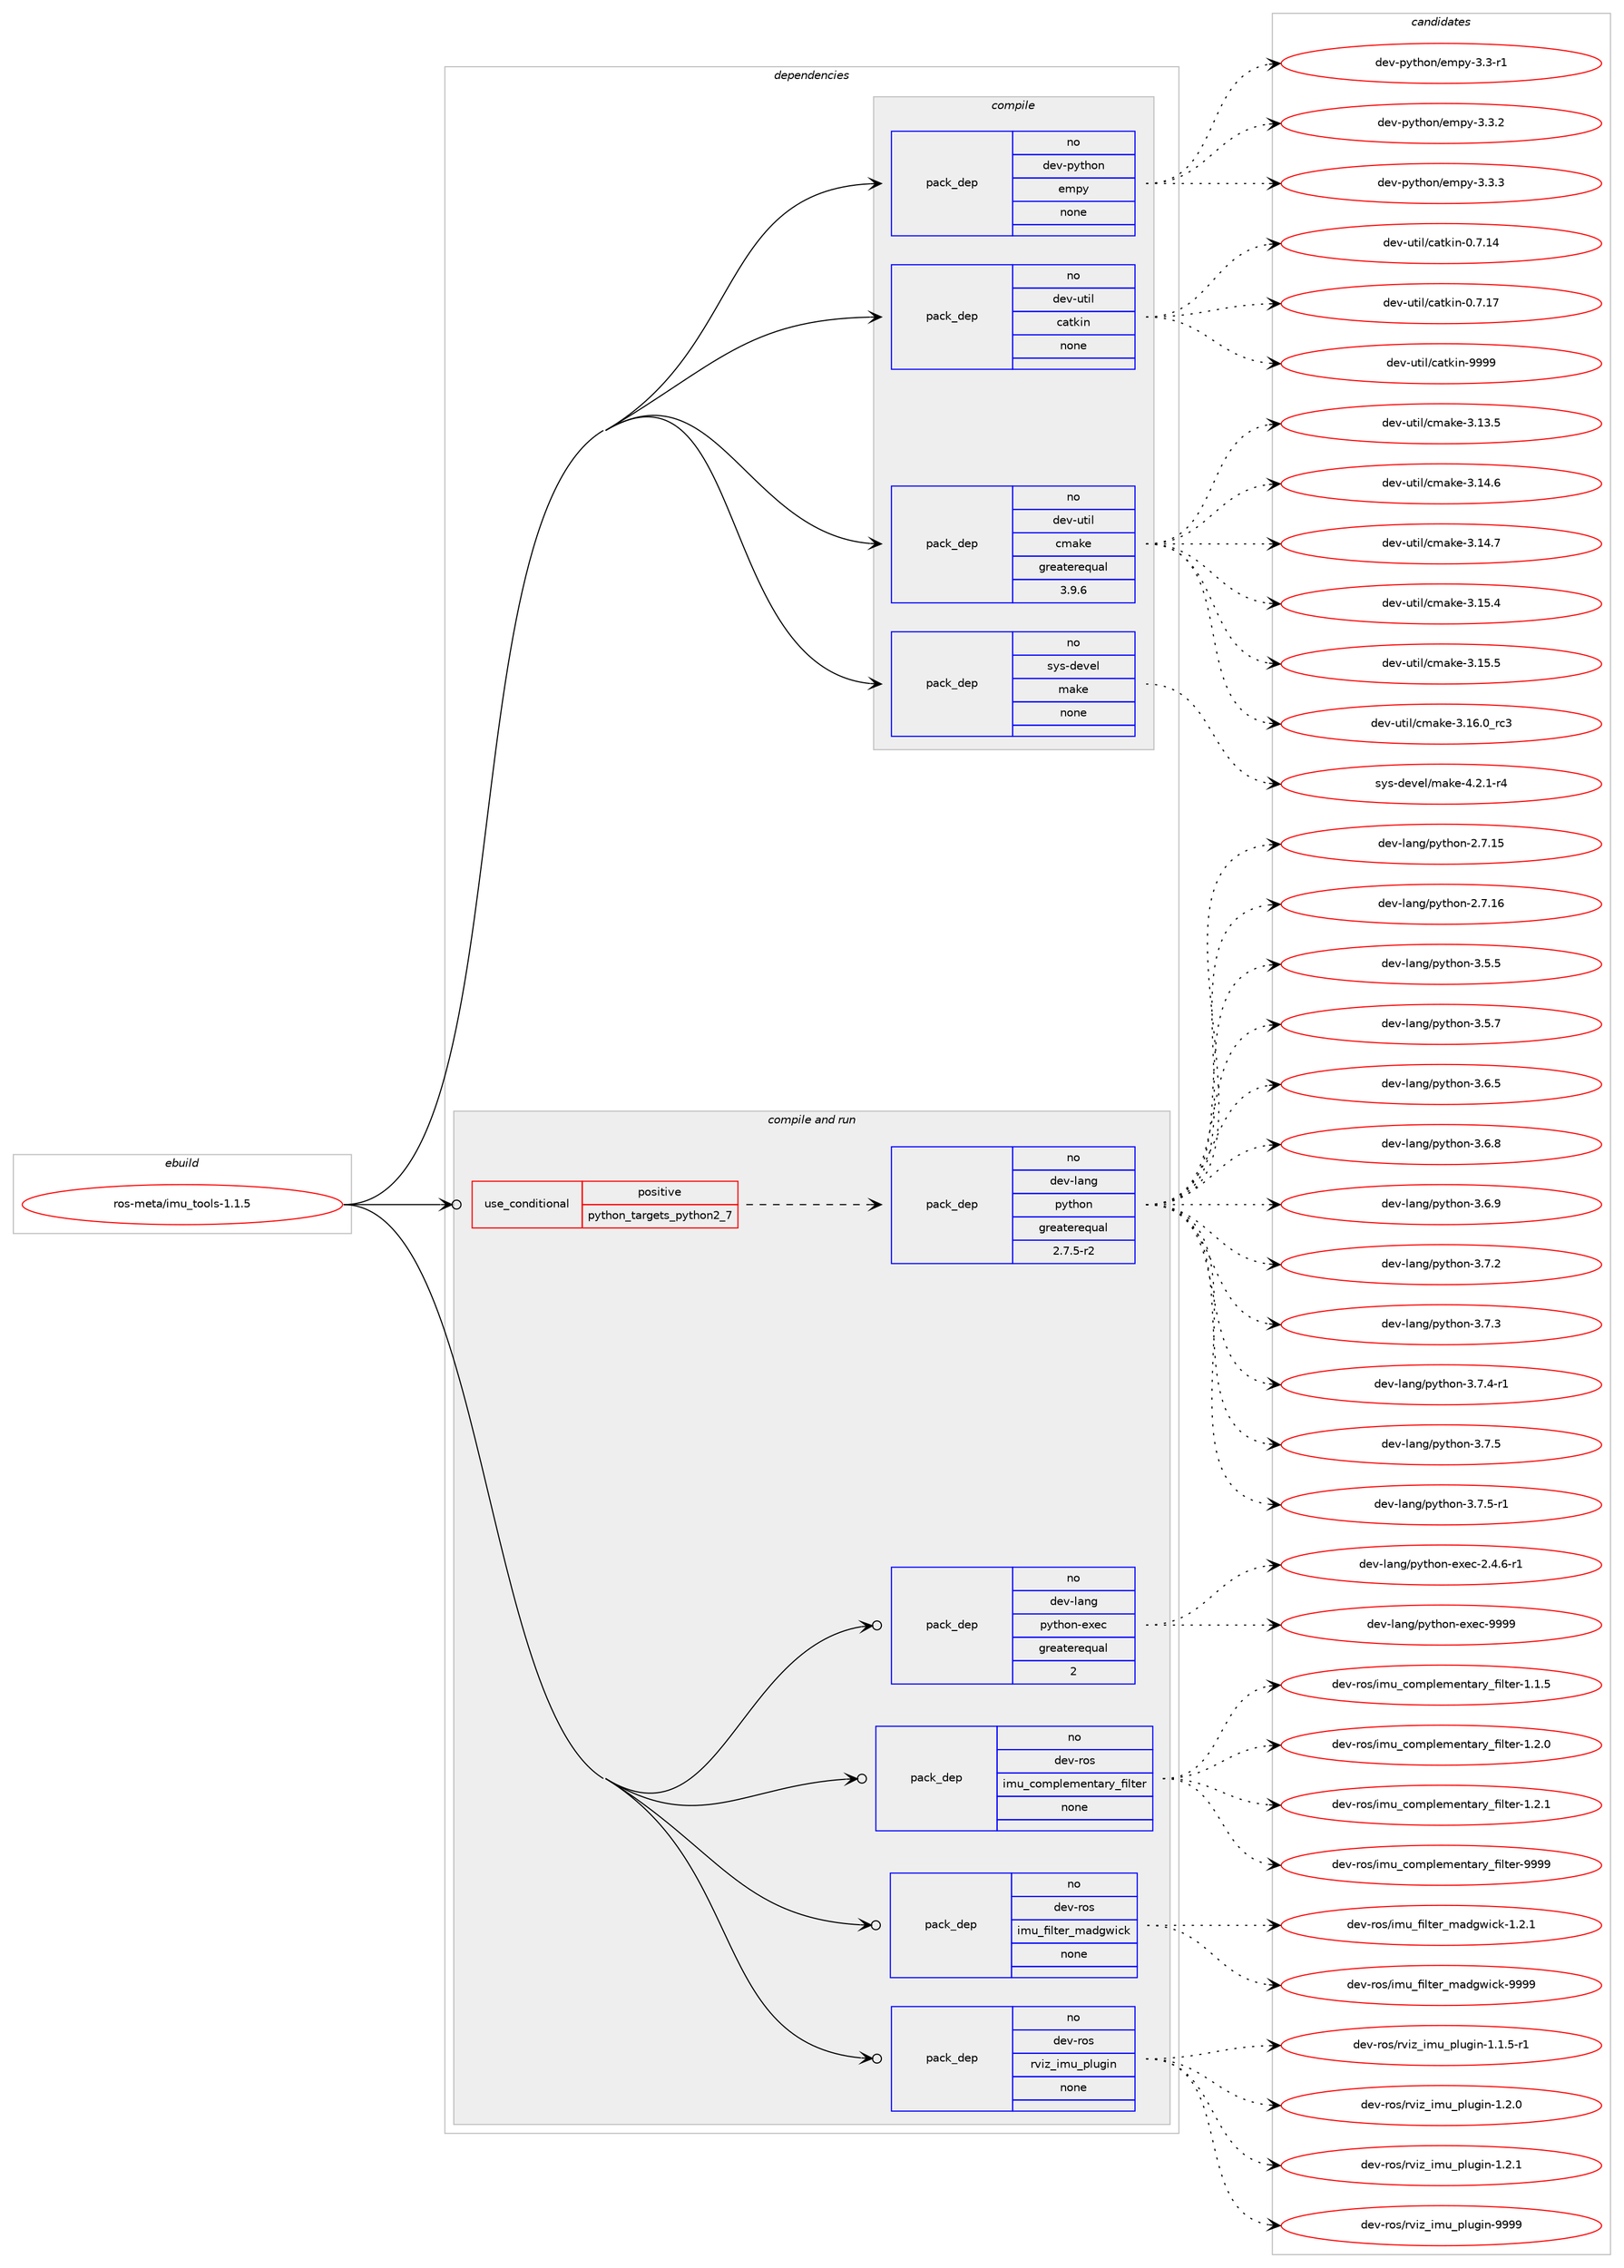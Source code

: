 digraph prolog {

# *************
# Graph options
# *************

newrank=true;
concentrate=true;
compound=true;
graph [rankdir=LR,fontname=Helvetica,fontsize=10,ranksep=1.5];#, ranksep=2.5, nodesep=0.2];
edge  [arrowhead=vee];
node  [fontname=Helvetica,fontsize=10];

# **********
# The ebuild
# **********

subgraph cluster_leftcol {
color=gray;
rank=same;
label=<<i>ebuild</i>>;
id [label="ros-meta/imu_tools-1.1.5", color=red, width=4, href="../ros-meta/imu_tools-1.1.5.svg"];
}

# ****************
# The dependencies
# ****************

subgraph cluster_midcol {
color=gray;
label=<<i>dependencies</i>>;
subgraph cluster_compile {
fillcolor="#eeeeee";
style=filled;
label=<<i>compile</i>>;
subgraph pack625763 {
dependency847089 [label=<<TABLE BORDER="0" CELLBORDER="1" CELLSPACING="0" CELLPADDING="4" WIDTH="220"><TR><TD ROWSPAN="6" CELLPADDING="30">pack_dep</TD></TR><TR><TD WIDTH="110">no</TD></TR><TR><TD>dev-python</TD></TR><TR><TD>empy</TD></TR><TR><TD>none</TD></TR><TR><TD></TD></TR></TABLE>>, shape=none, color=blue];
}
id:e -> dependency847089:w [weight=20,style="solid",arrowhead="vee"];
subgraph pack625764 {
dependency847090 [label=<<TABLE BORDER="0" CELLBORDER="1" CELLSPACING="0" CELLPADDING="4" WIDTH="220"><TR><TD ROWSPAN="6" CELLPADDING="30">pack_dep</TD></TR><TR><TD WIDTH="110">no</TD></TR><TR><TD>dev-util</TD></TR><TR><TD>catkin</TD></TR><TR><TD>none</TD></TR><TR><TD></TD></TR></TABLE>>, shape=none, color=blue];
}
id:e -> dependency847090:w [weight=20,style="solid",arrowhead="vee"];
subgraph pack625765 {
dependency847091 [label=<<TABLE BORDER="0" CELLBORDER="1" CELLSPACING="0" CELLPADDING="4" WIDTH="220"><TR><TD ROWSPAN="6" CELLPADDING="30">pack_dep</TD></TR><TR><TD WIDTH="110">no</TD></TR><TR><TD>dev-util</TD></TR><TR><TD>cmake</TD></TR><TR><TD>greaterequal</TD></TR><TR><TD>3.9.6</TD></TR></TABLE>>, shape=none, color=blue];
}
id:e -> dependency847091:w [weight=20,style="solid",arrowhead="vee"];
subgraph pack625766 {
dependency847092 [label=<<TABLE BORDER="0" CELLBORDER="1" CELLSPACING="0" CELLPADDING="4" WIDTH="220"><TR><TD ROWSPAN="6" CELLPADDING="30">pack_dep</TD></TR><TR><TD WIDTH="110">no</TD></TR><TR><TD>sys-devel</TD></TR><TR><TD>make</TD></TR><TR><TD>none</TD></TR><TR><TD></TD></TR></TABLE>>, shape=none, color=blue];
}
id:e -> dependency847092:w [weight=20,style="solid",arrowhead="vee"];
}
subgraph cluster_compileandrun {
fillcolor="#eeeeee";
style=filled;
label=<<i>compile and run</i>>;
subgraph cond206392 {
dependency847093 [label=<<TABLE BORDER="0" CELLBORDER="1" CELLSPACING="0" CELLPADDING="4"><TR><TD ROWSPAN="3" CELLPADDING="10">use_conditional</TD></TR><TR><TD>positive</TD></TR><TR><TD>python_targets_python2_7</TD></TR></TABLE>>, shape=none, color=red];
subgraph pack625767 {
dependency847094 [label=<<TABLE BORDER="0" CELLBORDER="1" CELLSPACING="0" CELLPADDING="4" WIDTH="220"><TR><TD ROWSPAN="6" CELLPADDING="30">pack_dep</TD></TR><TR><TD WIDTH="110">no</TD></TR><TR><TD>dev-lang</TD></TR><TR><TD>python</TD></TR><TR><TD>greaterequal</TD></TR><TR><TD>2.7.5-r2</TD></TR></TABLE>>, shape=none, color=blue];
}
dependency847093:e -> dependency847094:w [weight=20,style="dashed",arrowhead="vee"];
}
id:e -> dependency847093:w [weight=20,style="solid",arrowhead="odotvee"];
subgraph pack625768 {
dependency847095 [label=<<TABLE BORDER="0" CELLBORDER="1" CELLSPACING="0" CELLPADDING="4" WIDTH="220"><TR><TD ROWSPAN="6" CELLPADDING="30">pack_dep</TD></TR><TR><TD WIDTH="110">no</TD></TR><TR><TD>dev-lang</TD></TR><TR><TD>python-exec</TD></TR><TR><TD>greaterequal</TD></TR><TR><TD>2</TD></TR></TABLE>>, shape=none, color=blue];
}
id:e -> dependency847095:w [weight=20,style="solid",arrowhead="odotvee"];
subgraph pack625769 {
dependency847096 [label=<<TABLE BORDER="0" CELLBORDER="1" CELLSPACING="0" CELLPADDING="4" WIDTH="220"><TR><TD ROWSPAN="6" CELLPADDING="30">pack_dep</TD></TR><TR><TD WIDTH="110">no</TD></TR><TR><TD>dev-ros</TD></TR><TR><TD>imu_complementary_filter</TD></TR><TR><TD>none</TD></TR><TR><TD></TD></TR></TABLE>>, shape=none, color=blue];
}
id:e -> dependency847096:w [weight=20,style="solid",arrowhead="odotvee"];
subgraph pack625770 {
dependency847097 [label=<<TABLE BORDER="0" CELLBORDER="1" CELLSPACING="0" CELLPADDING="4" WIDTH="220"><TR><TD ROWSPAN="6" CELLPADDING="30">pack_dep</TD></TR><TR><TD WIDTH="110">no</TD></TR><TR><TD>dev-ros</TD></TR><TR><TD>imu_filter_madgwick</TD></TR><TR><TD>none</TD></TR><TR><TD></TD></TR></TABLE>>, shape=none, color=blue];
}
id:e -> dependency847097:w [weight=20,style="solid",arrowhead="odotvee"];
subgraph pack625771 {
dependency847098 [label=<<TABLE BORDER="0" CELLBORDER="1" CELLSPACING="0" CELLPADDING="4" WIDTH="220"><TR><TD ROWSPAN="6" CELLPADDING="30">pack_dep</TD></TR><TR><TD WIDTH="110">no</TD></TR><TR><TD>dev-ros</TD></TR><TR><TD>rviz_imu_plugin</TD></TR><TR><TD>none</TD></TR><TR><TD></TD></TR></TABLE>>, shape=none, color=blue];
}
id:e -> dependency847098:w [weight=20,style="solid",arrowhead="odotvee"];
}
subgraph cluster_run {
fillcolor="#eeeeee";
style=filled;
label=<<i>run</i>>;
}
}

# **************
# The candidates
# **************

subgraph cluster_choices {
rank=same;
color=gray;
label=<<i>candidates</i>>;

subgraph choice625763 {
color=black;
nodesep=1;
choice1001011184511212111610411111047101109112121455146514511449 [label="dev-python/empy-3.3-r1", color=red, width=4,href="../dev-python/empy-3.3-r1.svg"];
choice1001011184511212111610411111047101109112121455146514650 [label="dev-python/empy-3.3.2", color=red, width=4,href="../dev-python/empy-3.3.2.svg"];
choice1001011184511212111610411111047101109112121455146514651 [label="dev-python/empy-3.3.3", color=red, width=4,href="../dev-python/empy-3.3.3.svg"];
dependency847089:e -> choice1001011184511212111610411111047101109112121455146514511449:w [style=dotted,weight="100"];
dependency847089:e -> choice1001011184511212111610411111047101109112121455146514650:w [style=dotted,weight="100"];
dependency847089:e -> choice1001011184511212111610411111047101109112121455146514651:w [style=dotted,weight="100"];
}
subgraph choice625764 {
color=black;
nodesep=1;
choice1001011184511711610510847999711610710511045484655464952 [label="dev-util/catkin-0.7.14", color=red, width=4,href="../dev-util/catkin-0.7.14.svg"];
choice1001011184511711610510847999711610710511045484655464955 [label="dev-util/catkin-0.7.17", color=red, width=4,href="../dev-util/catkin-0.7.17.svg"];
choice100101118451171161051084799971161071051104557575757 [label="dev-util/catkin-9999", color=red, width=4,href="../dev-util/catkin-9999.svg"];
dependency847090:e -> choice1001011184511711610510847999711610710511045484655464952:w [style=dotted,weight="100"];
dependency847090:e -> choice1001011184511711610510847999711610710511045484655464955:w [style=dotted,weight="100"];
dependency847090:e -> choice100101118451171161051084799971161071051104557575757:w [style=dotted,weight="100"];
}
subgraph choice625765 {
color=black;
nodesep=1;
choice1001011184511711610510847991099710710145514649514653 [label="dev-util/cmake-3.13.5", color=red, width=4,href="../dev-util/cmake-3.13.5.svg"];
choice1001011184511711610510847991099710710145514649524654 [label="dev-util/cmake-3.14.6", color=red, width=4,href="../dev-util/cmake-3.14.6.svg"];
choice1001011184511711610510847991099710710145514649524655 [label="dev-util/cmake-3.14.7", color=red, width=4,href="../dev-util/cmake-3.14.7.svg"];
choice1001011184511711610510847991099710710145514649534652 [label="dev-util/cmake-3.15.4", color=red, width=4,href="../dev-util/cmake-3.15.4.svg"];
choice1001011184511711610510847991099710710145514649534653 [label="dev-util/cmake-3.15.5", color=red, width=4,href="../dev-util/cmake-3.15.5.svg"];
choice1001011184511711610510847991099710710145514649544648951149951 [label="dev-util/cmake-3.16.0_rc3", color=red, width=4,href="../dev-util/cmake-3.16.0_rc3.svg"];
dependency847091:e -> choice1001011184511711610510847991099710710145514649514653:w [style=dotted,weight="100"];
dependency847091:e -> choice1001011184511711610510847991099710710145514649524654:w [style=dotted,weight="100"];
dependency847091:e -> choice1001011184511711610510847991099710710145514649524655:w [style=dotted,weight="100"];
dependency847091:e -> choice1001011184511711610510847991099710710145514649534652:w [style=dotted,weight="100"];
dependency847091:e -> choice1001011184511711610510847991099710710145514649534653:w [style=dotted,weight="100"];
dependency847091:e -> choice1001011184511711610510847991099710710145514649544648951149951:w [style=dotted,weight="100"];
}
subgraph choice625766 {
color=black;
nodesep=1;
choice1151211154510010111810110847109971071014552465046494511452 [label="sys-devel/make-4.2.1-r4", color=red, width=4,href="../sys-devel/make-4.2.1-r4.svg"];
dependency847092:e -> choice1151211154510010111810110847109971071014552465046494511452:w [style=dotted,weight="100"];
}
subgraph choice625767 {
color=black;
nodesep=1;
choice10010111845108971101034711212111610411111045504655464953 [label="dev-lang/python-2.7.15", color=red, width=4,href="../dev-lang/python-2.7.15.svg"];
choice10010111845108971101034711212111610411111045504655464954 [label="dev-lang/python-2.7.16", color=red, width=4,href="../dev-lang/python-2.7.16.svg"];
choice100101118451089711010347112121116104111110455146534653 [label="dev-lang/python-3.5.5", color=red, width=4,href="../dev-lang/python-3.5.5.svg"];
choice100101118451089711010347112121116104111110455146534655 [label="dev-lang/python-3.5.7", color=red, width=4,href="../dev-lang/python-3.5.7.svg"];
choice100101118451089711010347112121116104111110455146544653 [label="dev-lang/python-3.6.5", color=red, width=4,href="../dev-lang/python-3.6.5.svg"];
choice100101118451089711010347112121116104111110455146544656 [label="dev-lang/python-3.6.8", color=red, width=4,href="../dev-lang/python-3.6.8.svg"];
choice100101118451089711010347112121116104111110455146544657 [label="dev-lang/python-3.6.9", color=red, width=4,href="../dev-lang/python-3.6.9.svg"];
choice100101118451089711010347112121116104111110455146554650 [label="dev-lang/python-3.7.2", color=red, width=4,href="../dev-lang/python-3.7.2.svg"];
choice100101118451089711010347112121116104111110455146554651 [label="dev-lang/python-3.7.3", color=red, width=4,href="../dev-lang/python-3.7.3.svg"];
choice1001011184510897110103471121211161041111104551465546524511449 [label="dev-lang/python-3.7.4-r1", color=red, width=4,href="../dev-lang/python-3.7.4-r1.svg"];
choice100101118451089711010347112121116104111110455146554653 [label="dev-lang/python-3.7.5", color=red, width=4,href="../dev-lang/python-3.7.5.svg"];
choice1001011184510897110103471121211161041111104551465546534511449 [label="dev-lang/python-3.7.5-r1", color=red, width=4,href="../dev-lang/python-3.7.5-r1.svg"];
dependency847094:e -> choice10010111845108971101034711212111610411111045504655464953:w [style=dotted,weight="100"];
dependency847094:e -> choice10010111845108971101034711212111610411111045504655464954:w [style=dotted,weight="100"];
dependency847094:e -> choice100101118451089711010347112121116104111110455146534653:w [style=dotted,weight="100"];
dependency847094:e -> choice100101118451089711010347112121116104111110455146534655:w [style=dotted,weight="100"];
dependency847094:e -> choice100101118451089711010347112121116104111110455146544653:w [style=dotted,weight="100"];
dependency847094:e -> choice100101118451089711010347112121116104111110455146544656:w [style=dotted,weight="100"];
dependency847094:e -> choice100101118451089711010347112121116104111110455146544657:w [style=dotted,weight="100"];
dependency847094:e -> choice100101118451089711010347112121116104111110455146554650:w [style=dotted,weight="100"];
dependency847094:e -> choice100101118451089711010347112121116104111110455146554651:w [style=dotted,weight="100"];
dependency847094:e -> choice1001011184510897110103471121211161041111104551465546524511449:w [style=dotted,weight="100"];
dependency847094:e -> choice100101118451089711010347112121116104111110455146554653:w [style=dotted,weight="100"];
dependency847094:e -> choice1001011184510897110103471121211161041111104551465546534511449:w [style=dotted,weight="100"];
}
subgraph choice625768 {
color=black;
nodesep=1;
choice10010111845108971101034711212111610411111045101120101994550465246544511449 [label="dev-lang/python-exec-2.4.6-r1", color=red, width=4,href="../dev-lang/python-exec-2.4.6-r1.svg"];
choice10010111845108971101034711212111610411111045101120101994557575757 [label="dev-lang/python-exec-9999", color=red, width=4,href="../dev-lang/python-exec-9999.svg"];
dependency847095:e -> choice10010111845108971101034711212111610411111045101120101994550465246544511449:w [style=dotted,weight="100"];
dependency847095:e -> choice10010111845108971101034711212111610411111045101120101994557575757:w [style=dotted,weight="100"];
}
subgraph choice625769 {
color=black;
nodesep=1;
choice100101118451141111154710510911795991111091121081011091011101169711412195102105108116101114454946494653 [label="dev-ros/imu_complementary_filter-1.1.5", color=red, width=4,href="../dev-ros/imu_complementary_filter-1.1.5.svg"];
choice100101118451141111154710510911795991111091121081011091011101169711412195102105108116101114454946504648 [label="dev-ros/imu_complementary_filter-1.2.0", color=red, width=4,href="../dev-ros/imu_complementary_filter-1.2.0.svg"];
choice100101118451141111154710510911795991111091121081011091011101169711412195102105108116101114454946504649 [label="dev-ros/imu_complementary_filter-1.2.1", color=red, width=4,href="../dev-ros/imu_complementary_filter-1.2.1.svg"];
choice1001011184511411111547105109117959911110911210810110910111011697114121951021051081161011144557575757 [label="dev-ros/imu_complementary_filter-9999", color=red, width=4,href="../dev-ros/imu_complementary_filter-9999.svg"];
dependency847096:e -> choice100101118451141111154710510911795991111091121081011091011101169711412195102105108116101114454946494653:w [style=dotted,weight="100"];
dependency847096:e -> choice100101118451141111154710510911795991111091121081011091011101169711412195102105108116101114454946504648:w [style=dotted,weight="100"];
dependency847096:e -> choice100101118451141111154710510911795991111091121081011091011101169711412195102105108116101114454946504649:w [style=dotted,weight="100"];
dependency847096:e -> choice1001011184511411111547105109117959911110911210810110910111011697114121951021051081161011144557575757:w [style=dotted,weight="100"];
}
subgraph choice625770 {
color=black;
nodesep=1;
choice100101118451141111154710510911795102105108116101114951099710010311910599107454946504649 [label="dev-ros/imu_filter_madgwick-1.2.1", color=red, width=4,href="../dev-ros/imu_filter_madgwick-1.2.1.svg"];
choice1001011184511411111547105109117951021051081161011149510997100103119105991074557575757 [label="dev-ros/imu_filter_madgwick-9999", color=red, width=4,href="../dev-ros/imu_filter_madgwick-9999.svg"];
dependency847097:e -> choice100101118451141111154710510911795102105108116101114951099710010311910599107454946504649:w [style=dotted,weight="100"];
dependency847097:e -> choice1001011184511411111547105109117951021051081161011149510997100103119105991074557575757:w [style=dotted,weight="100"];
}
subgraph choice625771 {
color=black;
nodesep=1;
choice100101118451141111154711411810512295105109117951121081171031051104549464946534511449 [label="dev-ros/rviz_imu_plugin-1.1.5-r1", color=red, width=4,href="../dev-ros/rviz_imu_plugin-1.1.5-r1.svg"];
choice10010111845114111115471141181051229510510911795112108117103105110454946504648 [label="dev-ros/rviz_imu_plugin-1.2.0", color=red, width=4,href="../dev-ros/rviz_imu_plugin-1.2.0.svg"];
choice10010111845114111115471141181051229510510911795112108117103105110454946504649 [label="dev-ros/rviz_imu_plugin-1.2.1", color=red, width=4,href="../dev-ros/rviz_imu_plugin-1.2.1.svg"];
choice100101118451141111154711411810512295105109117951121081171031051104557575757 [label="dev-ros/rviz_imu_plugin-9999", color=red, width=4,href="../dev-ros/rviz_imu_plugin-9999.svg"];
dependency847098:e -> choice100101118451141111154711411810512295105109117951121081171031051104549464946534511449:w [style=dotted,weight="100"];
dependency847098:e -> choice10010111845114111115471141181051229510510911795112108117103105110454946504648:w [style=dotted,weight="100"];
dependency847098:e -> choice10010111845114111115471141181051229510510911795112108117103105110454946504649:w [style=dotted,weight="100"];
dependency847098:e -> choice100101118451141111154711411810512295105109117951121081171031051104557575757:w [style=dotted,weight="100"];
}
}

}
